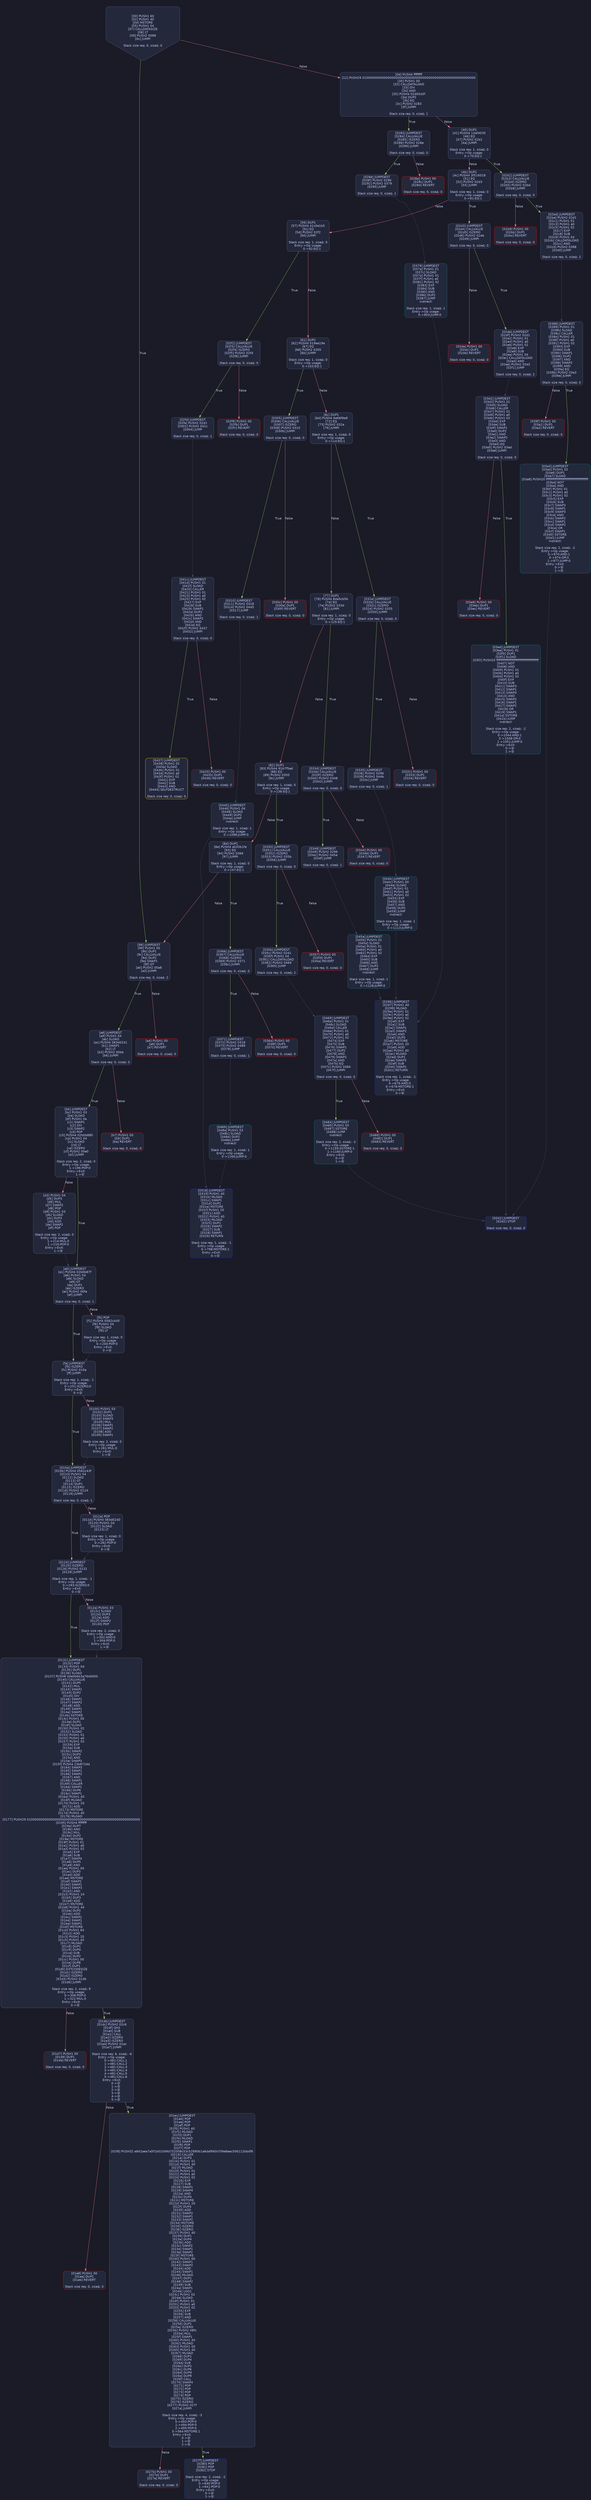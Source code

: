 digraph G {
    node [shape=box, style="filled, rounded", color="#565f89", fontcolor="#c0caf5", fontname="Helvetica", fillcolor="#24283b"];
    edge [color="#414868", fontcolor="#c0caf5", fontname="Helvetica"];
    bgcolor="#1a1b26";
    0 [ label = "[00] PUSH1 60
[02] PUSH1 40
[04] MSTORE
[05] PUSH1 04
[07] CALLDATASIZE
[08] LT
[09] PUSH2 0098
[0c] JUMPI

Stack size req: 0, sizeΔ: 0
" shape = invhouse]
    1 [ label = "[0d] PUSH4 ffffffff
[12] PUSH29 0100000000000000000000000000000000000000000000000000000000
[30] PUSH1 00
[32] CALLDATALOAD
[33] DIV
[34] AND
[35] PUSH4 02d05d3f
[3a] DUP2
[3b] EQ
[3c] PUSH2 0283
[3f] JUMPI

Stack size req: 0, sizeΔ: 1
"]
    2 [ label = "[40] DUP1
[41] PUSH4 13af4035
[46] EQ
[47] PUSH2 02b2
[4a] JUMPI

Stack size req: 1, sizeΔ: 0
Entry->Op usage:
	0->70:EQ:1
"]
    3 [ label = "[4b] DUP1
[4c] PUSH4 3f516018
[51] EQ
[52] PUSH2 02d3
[55] JUMPI

Stack size req: 1, sizeΔ: 0
Entry->Op usage:
	0->81:EQ:1
"]
    4 [ label = "[56] DUP1
[57] PUSH4 41c0e1b5
[5c] EQ
[5d] PUSH2 02f2
[60] JUMPI

Stack size req: 1, sizeΔ: 0
Entry->Op usage:
	0->92:EQ:1
"]
    5 [ label = "[61] DUP1
[62] PUSH4 519ee19e
[67] EQ
[68] PUSH2 0305
[6b] JUMPI

Stack size req: 1, sizeΔ: 0
Entry->Op usage:
	0->103:EQ:1
"]
    6 [ label = "[6c] DUP1
[6d] PUSH4 6e66f6e9
[72] EQ
[73] PUSH2 032a
[76] JUMPI

Stack size req: 1, sizeΔ: 0
Entry->Op usage:
	0->114:EQ:1
"]
    7 [ label = "[77] DUP1
[78] PUSH4 8da5cb5b
[7d] EQ
[7e] PUSH2 033d
[81] JUMPI

Stack size req: 1, sizeΔ: 0
Entry->Op usage:
	0->125:EQ:1
"]
    8 [ label = "[82] DUP1
[83] PUSH4 91b7f5ed
[88] EQ
[89] PUSH2 0350
[8c] JUMPI

Stack size req: 1, sizeΔ: 0
Entry->Op usage:
	0->136:EQ:1
"]
    9 [ label = "[8d] DUP1
[8e] PUSH4 a035b1fe
[93] EQ
[94] PUSH2 0366
[97] JUMPI

Stack size req: 1, sizeΔ: 0
Entry->Op usage:
	0->147:EQ:1
"]
    10 [ label = "[98] JUMPDEST
[99] PUSH1 00
[9b] DUP1
[9c] CALLVALUE
[9d] DUP2
[9e] SWAP1
[9f] GT
[a0] PUSH2 00a8
[a3] JUMPI

Stack size req: 0, sizeΔ: 2
"]
    11 [ label = "[a4] PUSH1 00
[a6] DUP1
[a7] REVERT

Stack size req: 0, sizeΔ: 0
" color = "red"]
    12 [ label = "[a8] JUMPDEST
[a9] PUSH1 04
[ab] SLOAD
[ac] PUSH4 083d0241
[b1] SWAP1
[b2] LT
[b3] PUSH2 00bb
[b6] JUMPI

Stack size req: 0, sizeΔ: 0
"]
    13 [ label = "[b7] PUSH1 00
[b9] DUP1
[ba] REVERT

Stack size req: 0, sizeΔ: 0
" color = "red"]
    14 [ label = "[bb] JUMPDEST
[bc] PUSH1 03
[be] SLOAD
[bf] PUSH1 0a
[c1] SWAP1
[c2] DIV
[c3] SWAP2
[c4] POP
[c5] PUSH4 02b0b880
[ca] PUSH1 04
[cc] SLOAD
[cd] LT
[ce] ISZERO
[cf] PUSH2 00e0
[d2] JUMPI

Stack size req: 2, sizeΔ: 0
Entry->Op usage:
	1->196:POP:0
Entry->Exit:
	1->😵
"]
    15 [ label = "[d3] PUSH1 04
[d5] DUP3
[d6] MUL
[d7] SWAP2
[d8] POP
[d9] PUSH1 03
[db] SLOAD
[dc] DUP3
[dd] ADD
[de] SWAP2
[df] POP

Stack size req: 2, sizeΔ: 0
Entry->Op usage:
	1->214:MUL:0
	1->216:POP:0
Entry->Exit:
	1->😵
"]
    16 [ label = "[e0] JUMPDEST
[e1] PUSH4 02b0b87f
[e6] PUSH1 04
[e8] SLOAD
[e9] GT
[ea] DUP1
[eb] ISZERO
[ec] PUSH2 00fa
[ef] JUMPI

Stack size req: 0, sizeΔ: 1
"]
    17 [ label = "[f0] POP
[f1] PUSH4 0582c440
[f6] PUSH1 04
[f8] SLOAD
[f9] LT

Stack size req: 1, sizeΔ: 0
Entry->Op usage:
	0->240:POP:0
Entry->Exit:
	0->😵
"]
    18 [ label = "[fa] JUMPDEST
[fb] ISZERO
[fc] PUSH2 010a
[ff] JUMPI

Stack size req: 1, sizeΔ: -1
Entry->Op usage:
	0->251:ISZERO:0
Entry->Exit:
	0->😵
"]
    19 [ label = "[0100] PUSH1 03
[0102] DUP1
[0103] SLOAD
[0104] SWAP3
[0105] MUL
[0106] SWAP1
[0107] SWAP2
[0108] ADD
[0109] SWAP1

Stack size req: 2, sizeΔ: 0
Entry->Op usage:
	1->261:MUL:0
Entry->Exit:
	1->😵
"]
    20 [ label = "[010a] JUMPDEST
[010b] PUSH4 0582c43f
[0110] PUSH1 04
[0112] SLOAD
[0113] GT
[0114] DUP1
[0115] ISZERO
[0116] PUSH2 0124
[0119] JUMPI

Stack size req: 0, sizeΔ: 1
"]
    21 [ label = "[011a] POP
[011b] PUSH4 083d0240
[0120] PUSH1 04
[0122] SLOAD
[0123] LT

Stack size req: 1, sizeΔ: 0
Entry->Op usage:
	0->282:POP:0
Entry->Exit:
	0->😵
"]
    22 [ label = "[0124] JUMPDEST
[0125] ISZERO
[0126] PUSH2 0131
[0129] JUMPI

Stack size req: 1, sizeΔ: -1
Entry->Op usage:
	0->293:ISZERO:0
Entry->Exit:
	0->😵
"]
    23 [ label = "[012a] PUSH1 03
[012c] SLOAD
[012d] DUP3
[012e] ADD
[012f] SWAP2
[0130] POP

Stack size req: 2, sizeΔ: 0
Entry->Op usage:
	1->302:ADD:0
	1->304:POP:0
Entry->Exit:
	1->😵
"]
    24 [ label = "[0131] JUMPDEST
[0132] POP
[0133] PUSH1 04
[0135] DUP1
[0136] SLOAD
[0137] PUSH8 0de0b6b3a7640000
[0140] CALLVALUE
[0141] DUP5
[0142] MUL
[0143] SWAP1
[0144] DUP2
[0145] DIV
[0146] SWAP1
[0147] SWAP2
[0148] ADD
[0149] SWAP1
[014a] SWAP2
[014b] SSTORE
[014c] PUSH1 00
[014e] DUP1
[014f] SLOAD
[0150] PUSH1 02
[0152] SLOAD
[0153] PUSH1 01
[0155] PUSH1 a0
[0157] PUSH1 02
[0159] EXP
[015a] SUB
[015b] SWAP2
[015c] DUP3
[015d] AND
[015e] SWAP3
[015f] PUSH4 23b872dd
[0164] SWAP3
[0165] SWAP1
[0166] SWAP2
[0167] AND
[0168] SWAP1
[0169] CALLER
[016a] SWAP1
[016b] DUP6
[016c] SWAP1
[016d] PUSH1 40
[016f] MLOAD
[0170] PUSH1 20
[0172] ADD
[0173] MSTORE
[0174] PUSH1 40
[0176] MLOAD
[0177] PUSH29 0100000000000000000000000000000000000000000000000000000000
[0195] PUSH4 ffffffff
[019a] DUP7
[019b] AND
[019c] MUL
[019d] DUP2
[019e] MSTORE
[019f] PUSH1 01
[01a1] PUSH1 a0
[01a3] PUSH1 02
[01a5] EXP
[01a6] SUB
[01a7] SWAP4
[01a8] DUP5
[01a9] AND
[01aa] PUSH1 04
[01ac] DUP3
[01ad] ADD
[01ae] MSTORE
[01af] SWAP2
[01b0] SWAP1
[01b1] SWAP3
[01b2] AND
[01b3] PUSH1 24
[01b5] DUP3
[01b6] ADD
[01b7] MSTORE
[01b8] PUSH1 44
[01ba] DUP2
[01bb] ADD
[01bc] SWAP2
[01bd] SWAP1
[01be] SWAP2
[01bf] MSTORE
[01c0] PUSH1 64
[01c2] ADD
[01c3] PUSH1 20
[01c5] PUSH1 40
[01c7] MLOAD
[01c8] DUP1
[01c9] DUP4
[01ca] SUB
[01cb] DUP2
[01cc] PUSH1 00
[01ce] DUP8
[01cf] DUP1
[01d0] EXTCODESIZE
[01d1] ISZERO
[01d2] ISZERO
[01d3] PUSH2 01db
[01d6] JUMPI

Stack size req: 2, sizeΔ: 9
Entry->Op usage:
	0->306:POP:0
	1->322:MUL:0
Entry->Exit:
	0->😵
"]
    25 [ label = "[01d7] PUSH1 00
[01d9] DUP1
[01da] REVERT

Stack size req: 0, sizeΔ: 0
" color = "red"]
    26 [ label = "[01db] JUMPDEST
[01dc] PUSH2 02c6
[01df] GAS
[01e0] SUB
[01e1] CALL
[01e2] ISZERO
[01e3] ISZERO
[01e4] PUSH2 01ec
[01e7] JUMPI

Stack size req: 6, sizeΔ: -6
Entry->Op usage:
	0->481:CALL:1
	1->481:CALL:2
	2->481:CALL:3
	3->481:CALL:4
	4->481:CALL:5
	5->481:CALL:6
Entry->Exit:
	0->😵
	1->😵
	2->😵
	3->😵
	4->😵
	5->😵
"]
    27 [ label = "[01e8] PUSH1 00
[01ea] DUP1
[01eb] REVERT

Stack size req: 0, sizeΔ: 0
" color = "red"]
    28 [ label = "[01ec] JUMPDEST
[01ed] POP
[01ee] POP
[01ef] POP
[01f0] PUSH1 40
[01f2] MLOAD
[01f3] DUP1
[01f4] MLOAD
[01f5] SWAP1
[01f6] POP
[01f7] POP
[01f8] PUSH32 e842aea7a5f1b01049d752008c53c52890b1a6daf660cf39e8eec506112bbdf6
[0219] CALLER
[021a] DUP3
[021b] PUSH1 01
[021d] PUSH1 40
[021f] MLOAD
[0220] PUSH1 01
[0222] PUSH1 a0
[0224] PUSH1 02
[0226] EXP
[0227] SUB
[0228] SWAP1
[0229] SWAP4
[022a] AND
[022b] DUP4
[022c] MSTORE
[022d] PUSH1 20
[022f] DUP4
[0230] ADD
[0231] SWAP2
[0232] SWAP1
[0233] SWAP2
[0234] MSTORE
[0235] ISZERO
[0236] ISZERO
[0237] PUSH1 40
[0239] DUP1
[023a] DUP4
[023b] ADD
[023c] SWAP2
[023d] SWAP1
[023e] SWAP2
[023f] MSTORE
[0240] PUSH1 60
[0242] SWAP1
[0243] SWAP2
[0244] ADD
[0245] SWAP1
[0246] MLOAD
[0247] DUP1
[0248] SWAP2
[0249] SUB
[024a] SWAP1
[024b] LOG1
[024c] PUSH1 02
[024e] SLOAD
[024f] PUSH1 01
[0251] PUSH1 a0
[0253] PUSH1 02
[0255] EXP
[0256] SUB
[0257] AND
[0258] CALLVALUE
[0259] DUP1
[025a] ISZERO
[025b] PUSH2 08fc
[025e] MUL
[025f] SWAP1
[0260] PUSH1 40
[0262] MLOAD
[0263] PUSH1 00
[0265] PUSH1 40
[0267] MLOAD
[0268] DUP1
[0269] DUP4
[026a] SUB
[026b] DUP2
[026c] DUP6
[026d] DUP9
[026e] DUP9
[026f] CALL
[0270] SWAP4
[0271] POP
[0272] POP
[0273] POP
[0274] POP
[0275] ISZERO
[0276] ISZERO
[0277] PUSH2 027f
[027a] JUMPI

Stack size req: 4, sizeΔ: -3
Entry->Op usage:
	0->493:POP:0
	1->494:POP:0
	2->495:POP:0
	3->564:MSTORE:1
Entry->Exit:
	0->😵
	1->😵
	2->😵
"]
    29 [ label = "[027b] PUSH1 00
[027d] DUP1
[027e] REVERT

Stack size req: 0, sizeΔ: 0
" color = "red"]
    30 [ label = "[027f] JUMPDEST
[0280] POP
[0281] POP
[0282] STOP

Stack size req: 2, sizeΔ: -2
Entry->Op usage:
	0->640:POP:0
	1->641:POP:0
Entry->Exit:
	0->😵
	1->😵
" color = "darkblue"]
    31 [ label = "[0283] JUMPDEST
[0284] CALLVALUE
[0285] ISZERO
[0286] PUSH2 028e
[0289] JUMPI

Stack size req: 0, sizeΔ: 0
"]
    32 [ label = "[028a] PUSH1 00
[028c] DUP1
[028d] REVERT

Stack size req: 0, sizeΔ: 0
" color = "red"]
    33 [ label = "[028e] JUMPDEST
[028f] PUSH2 0296
[0292] PUSH2 0379
[0295] JUMP

Stack size req: 0, sizeΔ: 1
"]
    34 [ label = "[0296] JUMPDEST
[0297] PUSH1 40
[0299] MLOAD
[029a] PUSH1 01
[029c] PUSH1 a0
[029e] PUSH1 02
[02a0] EXP
[02a1] SUB
[02a2] SWAP1
[02a3] SWAP2
[02a4] AND
[02a5] DUP2
[02a6] MSTORE
[02a7] PUSH1 20
[02a9] ADD
[02aa] PUSH1 40
[02ac] MLOAD
[02ad] DUP1
[02ae] SWAP2
[02af] SUB
[02b0] SWAP1
[02b1] RETURN

Stack size req: 1, sizeΔ: -1
Entry->Op usage:
	0->676:AND:0
	0->678:MSTORE:1
Entry->Exit:
	0->😵
" color = "darkblue"]
    35 [ label = "[02b2] JUMPDEST
[02b3] CALLVALUE
[02b4] ISZERO
[02b5] PUSH2 02bd
[02b8] JUMPI

Stack size req: 0, sizeΔ: 0
"]
    36 [ label = "[02b9] PUSH1 00
[02bb] DUP1
[02bc] REVERT

Stack size req: 0, sizeΔ: 0
" color = "red"]
    37 [ label = "[02bd] JUMPDEST
[02be] PUSH2 02d1
[02c1] PUSH1 01
[02c3] PUSH1 a0
[02c5] PUSH1 02
[02c7] EXP
[02c8] SUB
[02c9] PUSH1 04
[02cb] CALLDATALOAD
[02cc] AND
[02cd] PUSH2 0388
[02d0] JUMP

Stack size req: 0, sizeΔ: 2
"]
    38 [ label = "[02d1] JUMPDEST
[02d2] STOP

Stack size req: 0, sizeΔ: 0
" color = "darkblue"]
    39 [ label = "[02d3] JUMPDEST
[02d4] CALLVALUE
[02d5] ISZERO
[02d6] PUSH2 02de
[02d9] JUMPI

Stack size req: 0, sizeΔ: 0
"]
    40 [ label = "[02da] PUSH1 00
[02dc] DUP1
[02dd] REVERT

Stack size req: 0, sizeΔ: 0
" color = "red"]
    41 [ label = "[02de] JUMPDEST
[02df] PUSH2 02d1
[02e2] PUSH1 01
[02e4] PUSH1 a0
[02e6] PUSH1 02
[02e8] EXP
[02e9] SUB
[02ea] PUSH1 04
[02ec] CALLDATALOAD
[02ed] AND
[02ee] PUSH2 03d2
[02f1] JUMP

Stack size req: 0, sizeΔ: 2
"]
    42 [ label = "[02f2] JUMPDEST
[02f3] CALLVALUE
[02f4] ISZERO
[02f5] PUSH2 02fd
[02f8] JUMPI

Stack size req: 0, sizeΔ: 0
"]
    43 [ label = "[02f9] PUSH1 00
[02fb] DUP1
[02fc] REVERT

Stack size req: 0, sizeΔ: 0
" color = "red"]
    44 [ label = "[02fd] JUMPDEST
[02fe] PUSH2 02d1
[0301] PUSH2 041c
[0304] JUMP

Stack size req: 0, sizeΔ: 1
"]
    45 [ label = "[0305] JUMPDEST
[0306] CALLVALUE
[0307] ISZERO
[0308] PUSH2 0310
[030b] JUMPI

Stack size req: 0, sizeΔ: 0
"]
    46 [ label = "[030c] PUSH1 00
[030e] DUP1
[030f] REVERT

Stack size req: 0, sizeΔ: 0
" color = "red"]
    47 [ label = "[0310] JUMPDEST
[0311] PUSH2 0318
[0314] PUSH2 0445
[0317] JUMP

Stack size req: 0, sizeΔ: 1
"]
    48 [ label = "[0318] JUMPDEST
[0319] PUSH1 40
[031b] MLOAD
[031c] SWAP1
[031d] DUP2
[031e] MSTORE
[031f] PUSH1 20
[0321] ADD
[0322] PUSH1 40
[0324] MLOAD
[0325] DUP1
[0326] SWAP2
[0327] SUB
[0328] SWAP1
[0329] RETURN

Stack size req: 1, sizeΔ: -1
Entry->Op usage:
	0->798:MSTORE:1
Entry->Exit:
	0->😵
" color = "darkblue"]
    49 [ label = "[032a] JUMPDEST
[032b] CALLVALUE
[032c] ISZERO
[032d] PUSH2 0335
[0330] JUMPI

Stack size req: 0, sizeΔ: 0
"]
    50 [ label = "[0331] PUSH1 00
[0333] DUP1
[0334] REVERT

Stack size req: 0, sizeΔ: 0
" color = "red"]
    51 [ label = "[0335] JUMPDEST
[0336] PUSH2 0296
[0339] PUSH2 044b
[033c] JUMP

Stack size req: 0, sizeΔ: 1
"]
    52 [ label = "[033d] JUMPDEST
[033e] CALLVALUE
[033f] ISZERO
[0340] PUSH2 0348
[0343] JUMPI

Stack size req: 0, sizeΔ: 0
"]
    53 [ label = "[0344] PUSH1 00
[0346] DUP1
[0347] REVERT

Stack size req: 0, sizeΔ: 0
" color = "red"]
    54 [ label = "[0348] JUMPDEST
[0349] PUSH2 0296
[034c] PUSH2 045a
[034f] JUMP

Stack size req: 0, sizeΔ: 1
"]
    55 [ label = "[0350] JUMPDEST
[0351] CALLVALUE
[0352] ISZERO
[0353] PUSH2 035b
[0356] JUMPI

Stack size req: 0, sizeΔ: 0
"]
    56 [ label = "[0357] PUSH1 00
[0359] DUP1
[035a] REVERT

Stack size req: 0, sizeΔ: 0
" color = "red"]
    57 [ label = "[035b] JUMPDEST
[035c] PUSH2 02d1
[035f] PUSH1 04
[0361] CALLDATALOAD
[0362] PUSH2 0469
[0365] JUMP

Stack size req: 0, sizeΔ: 2
"]
    58 [ label = "[0366] JUMPDEST
[0367] CALLVALUE
[0368] ISZERO
[0369] PUSH2 0371
[036c] JUMPI

Stack size req: 0, sizeΔ: 0
"]
    59 [ label = "[036d] PUSH1 00
[036f] DUP1
[0370] REVERT

Stack size req: 0, sizeΔ: 0
" color = "red"]
    60 [ label = "[0371] JUMPDEST
[0372] PUSH2 0318
[0375] PUSH2 0489
[0378] JUMP

Stack size req: 0, sizeΔ: 1
"]
    61 [ label = "[0379] JUMPDEST
[037a] PUSH1 01
[037c] SLOAD
[037d] PUSH1 01
[037f] PUSH1 a0
[0381] PUSH1 02
[0383] EXP
[0384] SUB
[0385] AND
[0386] DUP2
[0387] JUMP
Indirect!

Stack size req: 1, sizeΔ: 1
Entry->Op usage:
	0->903:JUMP:0
" color = "teal"]
    62 [ label = "[0388] JUMPDEST
[0389] PUSH1 01
[038b] SLOAD
[038c] CALLER
[038d] PUSH1 01
[038f] PUSH1 a0
[0391] PUSH1 02
[0393] EXP
[0394] SUB
[0395] SWAP1
[0396] DUP2
[0397] AND
[0398] SWAP2
[0399] AND
[039a] EQ
[039b] PUSH2 03a3
[039e] JUMPI

Stack size req: 0, sizeΔ: 0
"]
    63 [ label = "[039f] PUSH1 00
[03a1] DUP1
[03a2] REVERT

Stack size req: 0, sizeΔ: 0
" color = "red"]
    64 [ label = "[03a3] JUMPDEST
[03a4] PUSH1 02
[03a6] DUP1
[03a7] SLOAD
[03a8] PUSH20 ffffffffffffffffffffffffffffffffffffffff
[03bd] NOT
[03be] AND
[03bf] PUSH1 01
[03c1] PUSH1 a0
[03c3] PUSH1 02
[03c5] EXP
[03c6] SUB
[03c7] SWAP3
[03c8] SWAP1
[03c9] SWAP3
[03ca] AND
[03cb] SWAP2
[03cc] SWAP1
[03cd] SWAP2
[03ce] OR
[03cf] SWAP1
[03d0] SSTORE
[03d1] JUMP
Indirect!

Stack size req: 2, sizeΔ: -2
Entry->Op usage:
	0->970:AND:1
	0->974:OR:0
	1->977:JUMP:0
Entry->Exit:
	0->😵
	1->😵
" color = "teal"]
    65 [ label = "[03d2] JUMPDEST
[03d3] PUSH1 01
[03d5] SLOAD
[03d6] CALLER
[03d7] PUSH1 01
[03d9] PUSH1 a0
[03db] PUSH1 02
[03dd] EXP
[03de] SUB
[03df] SWAP1
[03e0] DUP2
[03e1] AND
[03e2] SWAP2
[03e3] AND
[03e4] EQ
[03e5] PUSH2 03ed
[03e8] JUMPI

Stack size req: 0, sizeΔ: 0
"]
    66 [ label = "[03e9] PUSH1 00
[03eb] DUP1
[03ec] REVERT

Stack size req: 0, sizeΔ: 0
" color = "red"]
    67 [ label = "[03ed] JUMPDEST
[03ee] PUSH1 01
[03f0] DUP1
[03f1] SLOAD
[03f2] PUSH20 ffffffffffffffffffffffffffffffffffffffff
[0407] NOT
[0408] AND
[0409] PUSH1 01
[040b] PUSH1 a0
[040d] PUSH1 02
[040f] EXP
[0410] SUB
[0411] SWAP3
[0412] SWAP1
[0413] SWAP3
[0414] AND
[0415] SWAP2
[0416] SWAP1
[0417] SWAP2
[0418] OR
[0419] SWAP1
[041a] SSTORE
[041b] JUMP
Indirect!

Stack size req: 2, sizeΔ: -2
Entry->Op usage:
	0->1044:AND:1
	0->1048:OR:0
	1->1051:JUMP:0
Entry->Exit:
	0->😵
	1->😵
" color = "teal"]
    68 [ label = "[041c] JUMPDEST
[041d] PUSH1 01
[041f] SLOAD
[0420] CALLER
[0421] PUSH1 01
[0423] PUSH1 a0
[0425] PUSH1 02
[0427] EXP
[0428] SUB
[0429] SWAP1
[042a] DUP2
[042b] AND
[042c] SWAP2
[042d] AND
[042e] EQ
[042f] PUSH2 0437
[0432] JUMPI

Stack size req: 0, sizeΔ: 0
"]
    69 [ label = "[0433] PUSH1 00
[0435] DUP1
[0436] REVERT

Stack size req: 0, sizeΔ: 0
" color = "red"]
    70 [ label = "[0437] JUMPDEST
[0438] PUSH1 02
[043a] SLOAD
[043b] PUSH1 01
[043d] PUSH1 a0
[043f] PUSH1 02
[0441] EXP
[0442] SUB
[0443] AND
[0444] SELFDESTRUCT

Stack size req: 0, sizeΔ: 0
" color = "gold"]
    71 [ label = "[0445] JUMPDEST
[0446] PUSH1 04
[0448] SLOAD
[0449] DUP2
[044a] JUMP
Indirect!

Stack size req: 1, sizeΔ: 1
Entry->Op usage:
	0->1098:JUMP:0
" color = "teal"]
    72 [ label = "[044b] JUMPDEST
[044c] PUSH1 00
[044e] SLOAD
[044f] PUSH1 01
[0451] PUSH1 a0
[0453] PUSH1 02
[0455] EXP
[0456] SUB
[0457] AND
[0458] DUP2
[0459] JUMP
Indirect!

Stack size req: 1, sizeΔ: 1
Entry->Op usage:
	0->1113:JUMP:0
" color = "teal"]
    73 [ label = "[045a] JUMPDEST
[045b] PUSH1 02
[045d] SLOAD
[045e] PUSH1 01
[0460] PUSH1 a0
[0462] PUSH1 02
[0464] EXP
[0465] SUB
[0466] AND
[0467] DUP2
[0468] JUMP
Indirect!

Stack size req: 1, sizeΔ: 1
Entry->Op usage:
	0->1128:JUMP:0
" color = "teal"]
    74 [ label = "[0469] JUMPDEST
[046a] PUSH1 01
[046c] SLOAD
[046d] CALLER
[046e] PUSH1 01
[0470] PUSH1 a0
[0472] PUSH1 02
[0474] EXP
[0475] SUB
[0476] SWAP1
[0477] DUP2
[0478] AND
[0479] SWAP2
[047a] AND
[047b] EQ
[047c] PUSH2 0484
[047f] JUMPI

Stack size req: 0, sizeΔ: 0
"]
    75 [ label = "[0480] PUSH1 00
[0482] DUP1
[0483] REVERT

Stack size req: 0, sizeΔ: 0
" color = "red"]
    76 [ label = "[0484] JUMPDEST
[0485] PUSH1 03
[0487] SSTORE
[0488] JUMP
Indirect!

Stack size req: 2, sizeΔ: -2
Entry->Op usage:
	0->1159:SSTORE:1
	1->1160:JUMP:0
Entry->Exit:
	0->😵
	1->😵
" color = "teal"]
    77 [ label = "[0489] JUMPDEST
[048a] PUSH1 03
[048c] SLOAD
[048d] DUP2
[048e] JUMP
Indirect!

Stack size req: 1, sizeΔ: 1
Entry->Op usage:
	0->1166:JUMP:0
" color = "teal"]
    0 -> 1 [ label = "False" color = "#f7768e"]
    0 -> 10 [ label = "True" color = "#9ece6a"]
    1 -> 2 [ label = "False" color = "#f7768e"]
    1 -> 31 [ label = "True" color = "#9ece6a"]
    2 -> 3 [ label = "False" color = "#f7768e"]
    2 -> 35 [ label = "True" color = "#9ece6a"]
    3 -> 4 [ label = "False" color = "#f7768e"]
    3 -> 39 [ label = "True" color = "#9ece6a"]
    4 -> 5 [ label = "False" color = "#f7768e"]
    4 -> 42 [ label = "True" color = "#9ece6a"]
    5 -> 6 [ label = "False" color = "#f7768e"]
    5 -> 45 [ label = "True" color = "#9ece6a"]
    6 -> 7 [ label = "False" color = "#f7768e"]
    6 -> 49 [ label = "True" color = "#9ece6a"]
    7 -> 8 [ label = "False" color = "#f7768e"]
    7 -> 52 [ label = "True" color = "#9ece6a"]
    8 -> 9 [ label = "False" color = "#f7768e"]
    8 -> 55 [ label = "True" color = "#9ece6a"]
    9 -> 10 [ label = "False" color = "#f7768e"]
    9 -> 58 [ label = "True" color = "#9ece6a"]
    10 -> 11 [ label = "False" color = "#f7768e"]
    10 -> 12 [ label = "True" color = "#9ece6a"]
    12 -> 13 [ label = "False" color = "#f7768e"]
    12 -> 14 [ label = "True" color = "#9ece6a"]
    14 -> 15 [ label = "False" color = "#f7768e"]
    14 -> 16 [ label = "True" color = "#9ece6a"]
    15 -> 16 [ ]
    16 -> 17 [ label = "False" color = "#f7768e"]
    16 -> 18 [ label = "True" color = "#9ece6a"]
    17 -> 18 [ ]
    18 -> 19 [ label = "False" color = "#f7768e"]
    18 -> 20 [ label = "True" color = "#9ece6a"]
    19 -> 20 [ ]
    20 -> 21 [ label = "False" color = "#f7768e"]
    20 -> 22 [ label = "True" color = "#9ece6a"]
    21 -> 22 [ ]
    22 -> 23 [ label = "False" color = "#f7768e"]
    22 -> 24 [ label = "True" color = "#9ece6a"]
    23 -> 24 [ ]
    24 -> 25 [ label = "False" color = "#f7768e"]
    24 -> 26 [ label = "True" color = "#9ece6a"]
    26 -> 27 [ label = "False" color = "#f7768e"]
    26 -> 28 [ label = "True" color = "#9ece6a"]
    28 -> 29 [ label = "False" color = "#f7768e"]
    28 -> 30 [ label = "True" color = "#9ece6a"]
    31 -> 32 [ label = "False" color = "#f7768e"]
    31 -> 33 [ label = "True" color = "#9ece6a"]
    33 -> 61 [ ]
    35 -> 36 [ label = "False" color = "#f7768e"]
    35 -> 37 [ label = "True" color = "#9ece6a"]
    37 -> 62 [ ]
    39 -> 40 [ label = "False" color = "#f7768e"]
    39 -> 41 [ label = "True" color = "#9ece6a"]
    41 -> 65 [ ]
    42 -> 43 [ label = "False" color = "#f7768e"]
    42 -> 44 [ label = "True" color = "#9ece6a"]
    44 -> 68 [ ]
    45 -> 46 [ label = "False" color = "#f7768e"]
    45 -> 47 [ label = "True" color = "#9ece6a"]
    47 -> 71 [ ]
    49 -> 50 [ label = "False" color = "#f7768e"]
    49 -> 51 [ label = "True" color = "#9ece6a"]
    51 -> 72 [ ]
    52 -> 53 [ label = "False" color = "#f7768e"]
    52 -> 54 [ label = "True" color = "#9ece6a"]
    54 -> 73 [ ]
    55 -> 56 [ label = "False" color = "#f7768e"]
    55 -> 57 [ label = "True" color = "#9ece6a"]
    57 -> 74 [ ]
    58 -> 59 [ label = "False" color = "#f7768e"]
    58 -> 60 [ label = "True" color = "#9ece6a"]
    60 -> 77 [ ]
    62 -> 63 [ label = "False" color = "#f7768e"]
    62 -> 64 [ label = "True" color = "#9ece6a"]
    65 -> 66 [ label = "False" color = "#f7768e"]
    65 -> 67 [ label = "True" color = "#9ece6a"]
    68 -> 69 [ label = "False" color = "#f7768e"]
    68 -> 70 [ label = "True" color = "#9ece6a"]
    74 -> 75 [ label = "False" color = "#f7768e"]
    74 -> 76 [ label = "True" color = "#9ece6a"]
    61 -> 34 [ ]
    64 -> 38 [ ]
    67 -> 38 [ ]
    71 -> 48 [ ]
    72 -> 34 [ ]
    73 -> 34 [ ]
    76 -> 38 [ ]
    77 -> 48 [ ]

}
